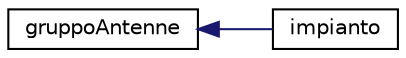 digraph "Graphical Class Hierarchy"
{
  edge [fontname="Helvetica",fontsize="10",labelfontname="Helvetica",labelfontsize="10"];
  node [fontname="Helvetica",fontsize="10",shape=record];
  rankdir="LR";
  Node0 [label="gruppoAntenne",height=0.2,width=0.4,color="black", fillcolor="white", style="filled",URL="$classgruppoAntenne.html"];
  Node0 -> Node1 [dir="back",color="midnightblue",fontsize="10",style="solid",fontname="Helvetica"];
  Node1 [label="impianto",height=0.2,width=0.4,color="black", fillcolor="white", style="filled",URL="$classimpianto.html"];
}
